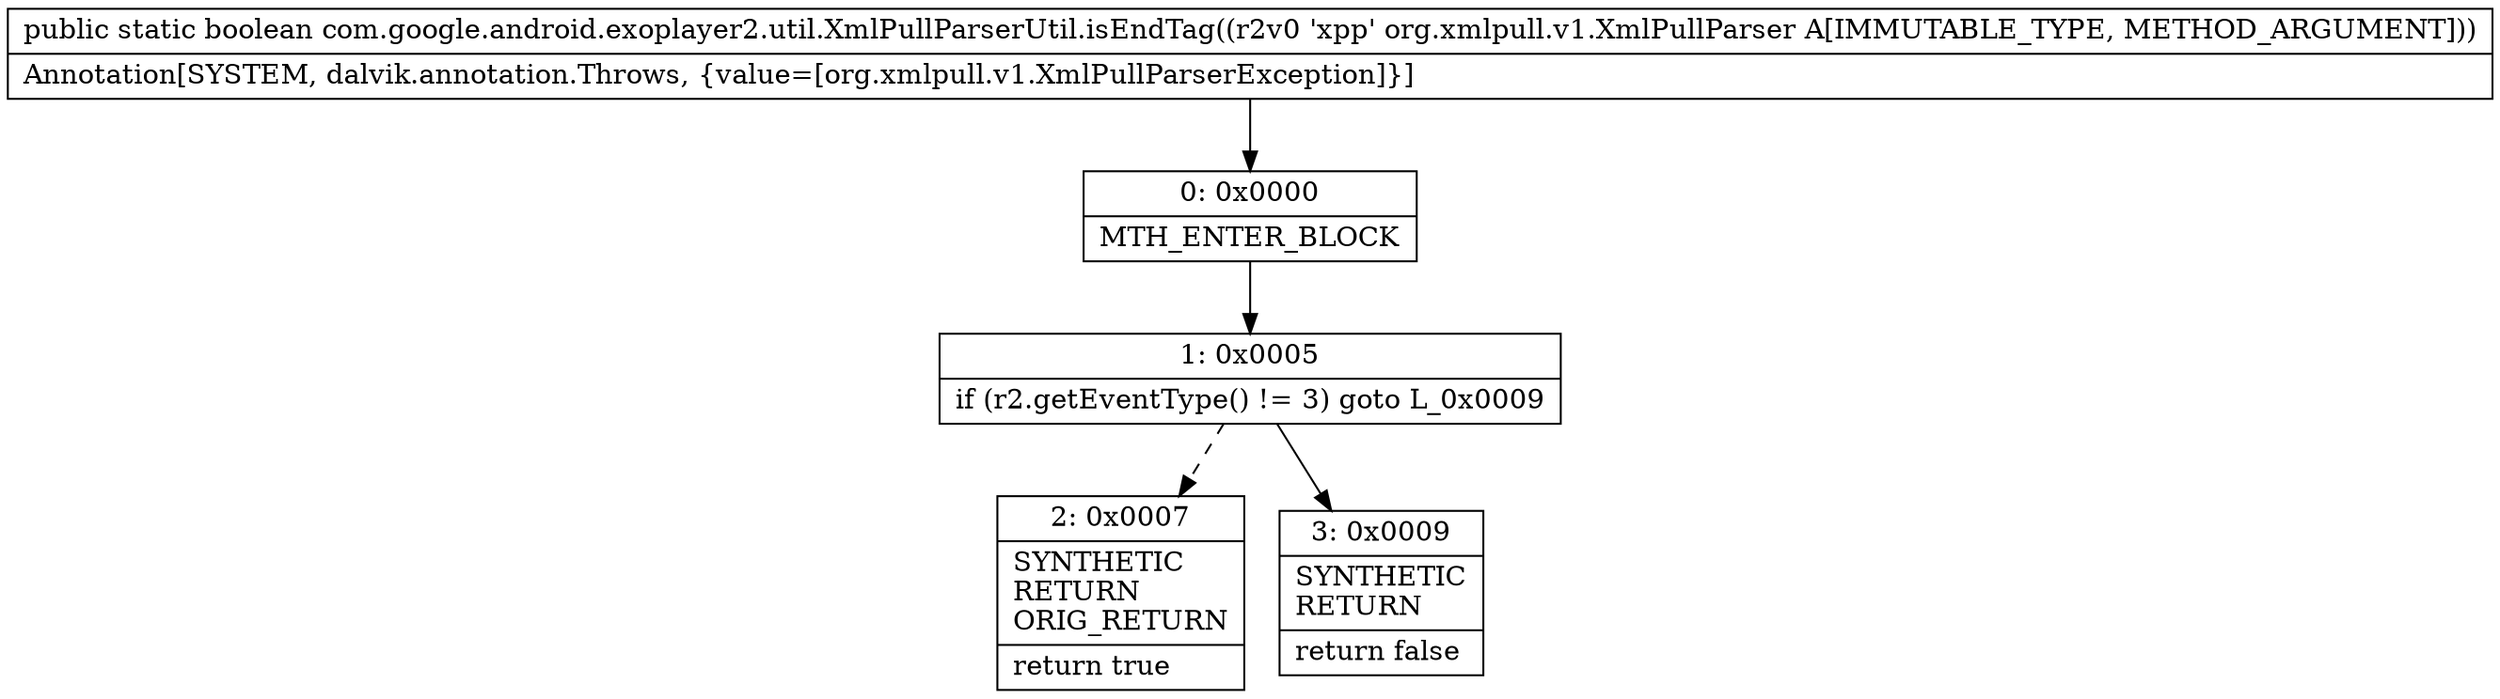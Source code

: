 digraph "CFG forcom.google.android.exoplayer2.util.XmlPullParserUtil.isEndTag(Lorg\/xmlpull\/v1\/XmlPullParser;)Z" {
Node_0 [shape=record,label="{0\:\ 0x0000|MTH_ENTER_BLOCK\l}"];
Node_1 [shape=record,label="{1\:\ 0x0005|if (r2.getEventType() != 3) goto L_0x0009\l}"];
Node_2 [shape=record,label="{2\:\ 0x0007|SYNTHETIC\lRETURN\lORIG_RETURN\l|return true\l}"];
Node_3 [shape=record,label="{3\:\ 0x0009|SYNTHETIC\lRETURN\l|return false\l}"];
MethodNode[shape=record,label="{public static boolean com.google.android.exoplayer2.util.XmlPullParserUtil.isEndTag((r2v0 'xpp' org.xmlpull.v1.XmlPullParser A[IMMUTABLE_TYPE, METHOD_ARGUMENT]))  | Annotation[SYSTEM, dalvik.annotation.Throws, \{value=[org.xmlpull.v1.XmlPullParserException]\}]\l}"];
MethodNode -> Node_0;
Node_0 -> Node_1;
Node_1 -> Node_2[style=dashed];
Node_1 -> Node_3;
}

